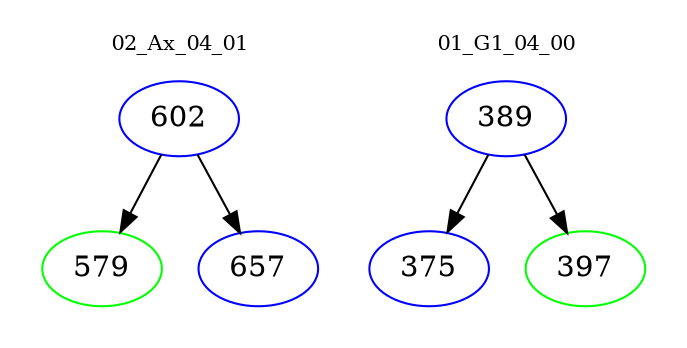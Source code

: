 digraph{
subgraph cluster_0 {
color = white
label = "02_Ax_04_01";
fontsize=10;
T0_602 [label="602", color="blue"]
T0_602 -> T0_579 [color="black"]
T0_579 [label="579", color="green"]
T0_602 -> T0_657 [color="black"]
T0_657 [label="657", color="blue"]
}
subgraph cluster_1 {
color = white
label = "01_G1_04_00";
fontsize=10;
T1_389 [label="389", color="blue"]
T1_389 -> T1_375 [color="black"]
T1_375 [label="375", color="blue"]
T1_389 -> T1_397 [color="black"]
T1_397 [label="397", color="green"]
}
}
